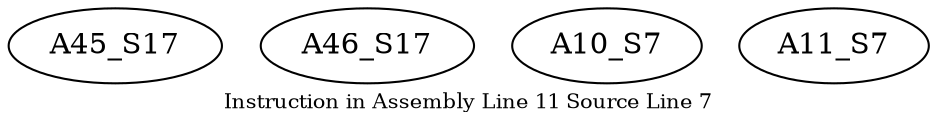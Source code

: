 digraph{
	node [ ]
	edge [ ]
	A45_S17 [ ]
	A46_S17 [ ]
	A10_S7 [ ]
	A11_S7 [ ]
	label = "Instruction in Assembly Line 11 Source Line 7"
	fontsize = "10"
}